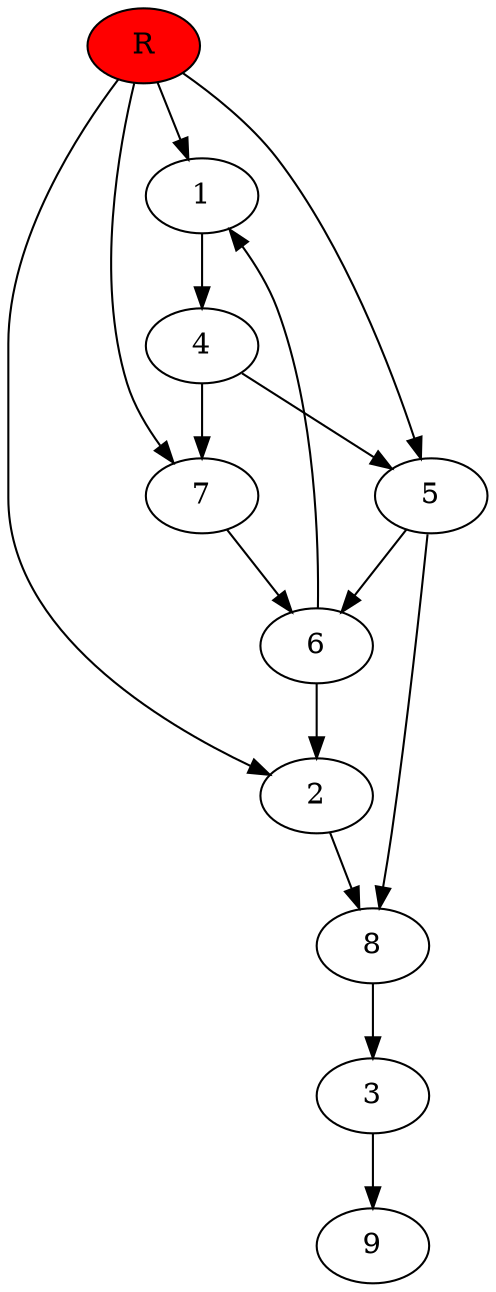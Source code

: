 digraph prb13692 {
	1
	2
	3
	4
	5
	6
	7
	8
	R [fillcolor="#ff0000" style=filled]
	1 -> 4
	2 -> 8
	3 -> 9
	4 -> 5
	4 -> 7
	5 -> 6
	5 -> 8
	6 -> 1
	6 -> 2
	7 -> 6
	8 -> 3
	R -> 1
	R -> 2
	R -> 5
	R -> 7
}

